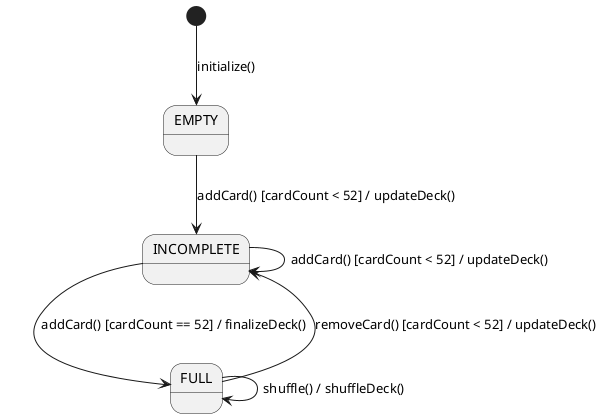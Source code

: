 @startuml
[*] --> EMPTY : initialize()
state EMPTY {
    
}

EMPTY --> INCOMPLETE : addCard() [cardCount < 52] / updateDeck()
INCOMPLETE --> INCOMPLETE : addCard() [cardCount < 52] / updateDeck()
INCOMPLETE --> FULL : addCard() [cardCount == 52] / finalizeDeck()

FULL --> FULL : shuffle() / shuffleDeck()
FULL --> INCOMPLETE : removeCard() [cardCount < 52] / updateDeck()

@enduml
